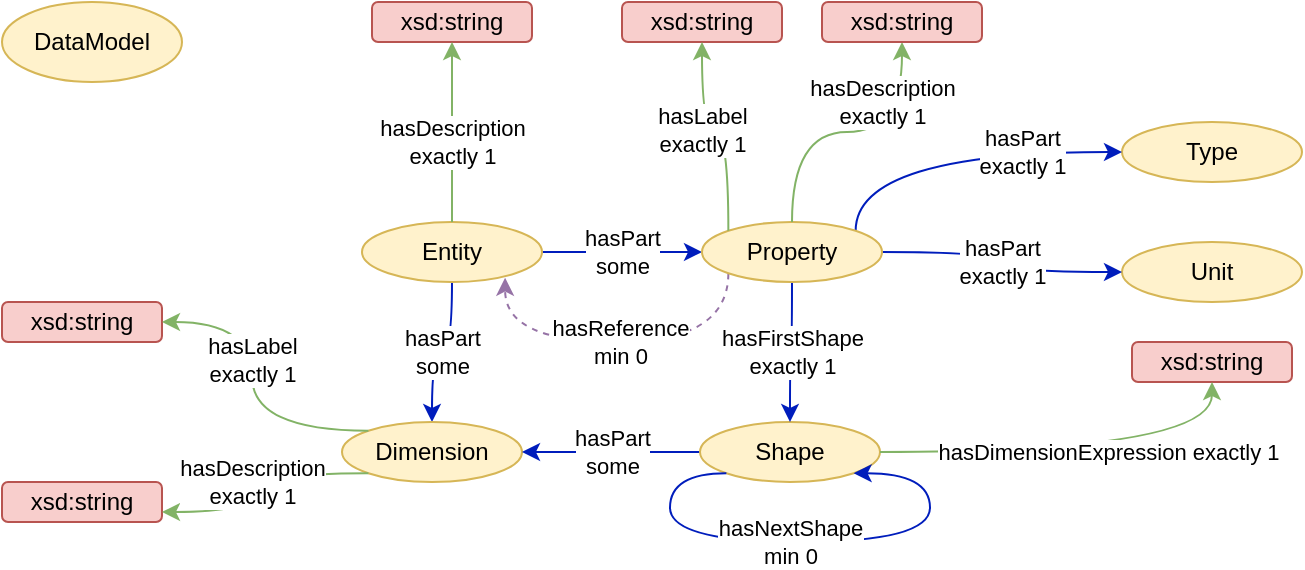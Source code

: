 <mxfile version="16.5.1" type="device" pages="3"><diagram id="-hDhfcImVHKqxG21yRzE" name="entity"><mxGraphModel dx="574" dy="483" grid="1" gridSize="10" guides="1" tooltips="1" connect="1" arrows="1" fold="1" page="1" pageScale="1" pageWidth="827" pageHeight="1169" math="0" shadow="0"><root><mxCell id="0"/><mxCell id="1" parent="0"/><mxCell id="kyyDzyuf3aKDzkjPFcG6-20" value="hasPart&lt;br&gt;some" style="edgeStyle=orthogonalEdgeStyle;curved=1;rounded=0;orthogonalLoop=1;jettySize=auto;html=1;endArrow=classic;endFill=1;strokeColor=#001DBC;" edge="1" parent="1" source="kyyDzyuf3aKDzkjPFcG6-1" target="kyyDzyuf3aKDzkjPFcG6-15"><mxGeometry relative="1" as="geometry"/></mxCell><mxCell id="kyyDzyuf3aKDzkjPFcG6-33" value="hasPart&lt;br&gt;some" style="edgeStyle=orthogonalEdgeStyle;curved=1;rounded=0;orthogonalLoop=1;jettySize=auto;html=1;entryX=0.5;entryY=0;entryDx=0;entryDy=0;endArrow=classic;endFill=1;strokeColor=#001DBC;exitX=0.5;exitY=1;exitDx=0;exitDy=0;" edge="1" parent="1" source="kyyDzyuf3aKDzkjPFcG6-1" target="kyyDzyuf3aKDzkjPFcG6-6"><mxGeometry relative="1" as="geometry"/></mxCell><mxCell id="kyyDzyuf3aKDzkjPFcG6-1" value="Entity" style="ellipse;whiteSpace=wrap;html=1;fillColor=#fff2cc;strokeColor=#d6b656;" vertex="1" parent="1"><mxGeometry x="260" y="190" width="90" height="30" as="geometry"/></mxCell><mxCell id="kyyDzyuf3aKDzkjPFcG6-2" value="Unit" style="ellipse;whiteSpace=wrap;html=1;fillColor=#fff2cc;strokeColor=#d6b656;" vertex="1" parent="1"><mxGeometry x="640" y="200" width="90" height="30" as="geometry"/></mxCell><mxCell id="kyyDzyuf3aKDzkjPFcG6-3" value="DataModel" style="ellipse;whiteSpace=wrap;html=1;fillColor=#fff2cc;strokeColor=#d6b656;" vertex="1" parent="1"><mxGeometry x="80" y="80" width="90" height="40" as="geometry"/></mxCell><mxCell id="kyyDzyuf3aKDzkjPFcG6-6" value="Dimension" style="ellipse;whiteSpace=wrap;html=1;fillColor=#fff2cc;strokeColor=#d6b656;" vertex="1" parent="1"><mxGeometry x="250" y="290" width="90" height="30" as="geometry"/></mxCell><mxCell id="kyyDzyuf3aKDzkjPFcG6-34" value="hasPart&lt;br&gt;some" style="edgeStyle=orthogonalEdgeStyle;curved=1;rounded=0;orthogonalLoop=1;jettySize=auto;html=1;endArrow=classic;endFill=1;strokeColor=#001DBC;" edge="1" parent="1" source="kyyDzyuf3aKDzkjPFcG6-13" target="kyyDzyuf3aKDzkjPFcG6-6"><mxGeometry relative="1" as="geometry"/></mxCell><mxCell id="kyyDzyuf3aKDzkjPFcG6-13" value="Shape" style="ellipse;whiteSpace=wrap;html=1;fillColor=#fff2cc;strokeColor=#d6b656;" vertex="1" parent="1"><mxGeometry x="429" y="290" width="90" height="30" as="geometry"/></mxCell><mxCell id="kyyDzyuf3aKDzkjPFcG6-14" value="Type" style="ellipse;whiteSpace=wrap;html=1;fillColor=#fff2cc;strokeColor=#d6b656;" vertex="1" parent="1"><mxGeometry x="640" y="140" width="90" height="30" as="geometry"/></mxCell><mxCell id="kyyDzyuf3aKDzkjPFcG6-22" value="hasPart&lt;br&gt;exactly 1" style="edgeStyle=orthogonalEdgeStyle;curved=1;rounded=0;orthogonalLoop=1;jettySize=auto;html=1;endArrow=classic;endFill=1;strokeColor=#001DBC;exitX=1;exitY=0;exitDx=0;exitDy=0;entryX=0;entryY=0.5;entryDx=0;entryDy=0;" edge="1" parent="1" source="kyyDzyuf3aKDzkjPFcG6-15" target="kyyDzyuf3aKDzkjPFcG6-14"><mxGeometry x="0.42" relative="1" as="geometry"><Array as="points"><mxPoint x="507" y="155"/></Array><mxPoint as="offset"/></mxGeometry></mxCell><mxCell id="kyyDzyuf3aKDzkjPFcG6-23" value="hasPart&lt;br&gt;exactly 1" style="edgeStyle=orthogonalEdgeStyle;curved=1;rounded=0;orthogonalLoop=1;jettySize=auto;html=1;endArrow=classic;endFill=1;strokeColor=#001DBC;" edge="1" parent="1" source="kyyDzyuf3aKDzkjPFcG6-15" target="kyyDzyuf3aKDzkjPFcG6-2"><mxGeometry relative="1" as="geometry"/></mxCell><mxCell id="kyyDzyuf3aKDzkjPFcG6-24" value="hasFirstShape&lt;br&gt;exactly 1" style="edgeStyle=orthogonalEdgeStyle;curved=1;rounded=0;orthogonalLoop=1;jettySize=auto;html=1;endArrow=classic;endFill=1;strokeColor=#001DBC;exitX=0.5;exitY=1;exitDx=0;exitDy=0;" edge="1" parent="1" source="kyyDzyuf3aKDzkjPFcG6-15" target="kyyDzyuf3aKDzkjPFcG6-13"><mxGeometry relative="1" as="geometry"/></mxCell><mxCell id="qKMKpwvHGwN8UTaqHnNl-2" value="hasReference&lt;br&gt;min 0" style="edgeStyle=orthogonalEdgeStyle;curved=1;rounded=0;orthogonalLoop=1;jettySize=auto;html=1;exitX=0;exitY=1;exitDx=0;exitDy=0;entryX=0.795;entryY=0.928;entryDx=0;entryDy=0;entryPerimeter=0;endArrow=classic;endFill=1;strokeColor=#9673a6;fillColor=#e1d5e7;dashed=1;" edge="1" parent="1" source="kyyDzyuf3aKDzkjPFcG6-15" target="kyyDzyuf3aKDzkjPFcG6-1"><mxGeometry relative="1" as="geometry"><Array as="points"><mxPoint x="443" y="250"/><mxPoint x="332" y="250"/></Array></mxGeometry></mxCell><mxCell id="kyyDzyuf3aKDzkjPFcG6-15" value="Property" style="ellipse;whiteSpace=wrap;html=1;fillColor=#fff2cc;strokeColor=#d6b656;" vertex="1" parent="1"><mxGeometry x="430" y="190" width="90" height="30" as="geometry"/></mxCell><mxCell id="kyyDzyuf3aKDzkjPFcG6-17" value="xsd:string" style="rounded=1;whiteSpace=wrap;html=1;fillColor=#f8cecc;strokeColor=#b85450;" vertex="1" parent="1"><mxGeometry x="645" y="250" width="80" height="20" as="geometry"/></mxCell><mxCell id="kyyDzyuf3aKDzkjPFcG6-26" value="hasDescription&lt;br&gt;exactly 1" style="edgeStyle=orthogonalEdgeStyle;curved=1;rounded=0;orthogonalLoop=1;jettySize=auto;html=1;endArrow=classic;endFill=1;strokeColor=#82b366;exitX=0.5;exitY=0;exitDx=0;exitDy=0;fillColor=#d5e8d4;" edge="1" parent="1" source="kyyDzyuf3aKDzkjPFcG6-15" target="kyyDzyuf3aKDzkjPFcG6-37"><mxGeometry x="0.586" y="10" relative="1" as="geometry"><mxPoint x="453.18" y="234.142" as="sourcePoint"/><mxPoint x="255" y="400" as="targetPoint"/><mxPoint as="offset"/></mxGeometry></mxCell><mxCell id="kyyDzyuf3aKDzkjPFcG6-31" value="hasDimensionExpression exactly 1" style="edgeStyle=orthogonalEdgeStyle;curved=1;rounded=0;orthogonalLoop=1;jettySize=auto;html=1;endArrow=classic;endFill=1;strokeColor=#82b366;exitX=1;exitY=0.5;exitDx=0;exitDy=0;fillColor=#d5e8d4;entryX=0.5;entryY=1;entryDx=0;entryDy=0;" edge="1" parent="1" source="kyyDzyuf3aKDzkjPFcG6-13" target="kyyDzyuf3aKDzkjPFcG6-17"><mxGeometry x="0.133" relative="1" as="geometry"><mxPoint x="435" y="240" as="sourcePoint"/><mxPoint x="362.5" y="400" as="targetPoint"/><mxPoint as="offset"/></mxGeometry></mxCell><mxCell id="kyyDzyuf3aKDzkjPFcG6-32" value="hasNextShape&lt;br&gt;min 0" style="edgeStyle=orthogonalEdgeStyle;curved=1;rounded=0;orthogonalLoop=1;jettySize=auto;html=1;endArrow=classic;endFill=1;strokeColor=#001DBC;exitX=0;exitY=1;exitDx=0;exitDy=0;entryX=1;entryY=1;entryDx=0;entryDy=0;" edge="1" parent="1" source="kyyDzyuf3aKDzkjPFcG6-13" target="kyyDzyuf3aKDzkjPFcG6-13"><mxGeometry x="-0.075" relative="1" as="geometry"><mxPoint x="564" y="280" as="targetPoint"/><Array as="points"><mxPoint x="414" y="316"/><mxPoint x="414" y="350"/><mxPoint x="544" y="350"/><mxPoint x="544" y="316"/></Array><mxPoint as="offset"/></mxGeometry></mxCell><mxCell id="kyyDzyuf3aKDzkjPFcG6-36" value="xsd:string" style="rounded=1;whiteSpace=wrap;html=1;fillColor=#f8cecc;strokeColor=#b85450;" vertex="1" parent="1"><mxGeometry x="390" y="80" width="80" height="20" as="geometry"/></mxCell><mxCell id="kyyDzyuf3aKDzkjPFcG6-37" value="xsd:string" style="rounded=1;whiteSpace=wrap;html=1;fillColor=#f8cecc;strokeColor=#b85450;" vertex="1" parent="1"><mxGeometry x="490" y="80" width="80" height="20" as="geometry"/></mxCell><mxCell id="kyyDzyuf3aKDzkjPFcG6-38" value="hasLabel&lt;br&gt;exactly 1" style="edgeStyle=orthogonalEdgeStyle;curved=1;rounded=0;orthogonalLoop=1;jettySize=auto;html=1;endArrow=classic;endFill=1;strokeColor=#82b366;exitX=0;exitY=0;exitDx=0;exitDy=0;fillColor=#d5e8d4;entryX=0.5;entryY=1;entryDx=0;entryDy=0;" edge="1" parent="1" source="kyyDzyuf3aKDzkjPFcG6-15" target="kyyDzyuf3aKDzkjPFcG6-36"><mxGeometry x="0.192" relative="1" as="geometry"><mxPoint x="485" y="200" as="sourcePoint"/><mxPoint x="540" y="110" as="targetPoint"/><mxPoint as="offset"/></mxGeometry></mxCell><mxCell id="kyyDzyuf3aKDzkjPFcG6-40" value="xsd:string" style="rounded=1;whiteSpace=wrap;html=1;fillColor=#f8cecc;strokeColor=#b85450;" vertex="1" parent="1"><mxGeometry x="265" y="80" width="80" height="20" as="geometry"/></mxCell><mxCell id="kyyDzyuf3aKDzkjPFcG6-42" value="hasDescription&lt;br&gt;exactly 1" style="edgeStyle=orthogonalEdgeStyle;curved=1;rounded=0;orthogonalLoop=1;jettySize=auto;html=1;endArrow=classic;endFill=1;strokeColor=#82b366;exitX=0.5;exitY=0;exitDx=0;exitDy=0;fillColor=#d5e8d4;" edge="1" parent="1" source="kyyDzyuf3aKDzkjPFcG6-1" target="kyyDzyuf3aKDzkjPFcG6-40"><mxGeometry x="-0.111" relative="1" as="geometry"><mxPoint x="453.18" y="205.858" as="sourcePoint"/><mxPoint x="440" y="120" as="targetPoint"/><mxPoint as="offset"/></mxGeometry></mxCell><mxCell id="kyyDzyuf3aKDzkjPFcG6-45" value="xsd:string" style="rounded=1;whiteSpace=wrap;html=1;fillColor=#f8cecc;strokeColor=#b85450;" vertex="1" parent="1"><mxGeometry x="80" y="320" width="80" height="20" as="geometry"/></mxCell><mxCell id="kyyDzyuf3aKDzkjPFcG6-46" value="hasDescription&lt;br&gt;exactly 1" style="edgeStyle=orthogonalEdgeStyle;curved=1;rounded=0;orthogonalLoop=1;jettySize=auto;html=1;endArrow=classic;endFill=1;strokeColor=#82b366;exitX=0;exitY=1;exitDx=0;exitDy=0;fillColor=#d5e8d4;entryX=1;entryY=0.75;entryDx=0;entryDy=0;" edge="1" parent="1" target="kyyDzyuf3aKDzkjPFcG6-45" source="kyyDzyuf3aKDzkjPFcG6-6"><mxGeometry x="0.018" relative="1" as="geometry"><mxPoint x="165" y="310" as="sourcePoint"/><mxPoint x="300" y="240" as="targetPoint"/><mxPoint as="offset"/></mxGeometry></mxCell><mxCell id="kyyDzyuf3aKDzkjPFcG6-47" value="xsd:string" style="rounded=1;whiteSpace=wrap;html=1;fillColor=#f8cecc;strokeColor=#b85450;" vertex="1" parent="1"><mxGeometry x="80" y="230" width="80" height="20" as="geometry"/></mxCell><mxCell id="kyyDzyuf3aKDzkjPFcG6-48" value="hasLabel&lt;br&gt;exactly 1" style="edgeStyle=orthogonalEdgeStyle;curved=1;rounded=0;orthogonalLoop=1;jettySize=auto;html=1;endArrow=classic;endFill=1;strokeColor=#82b366;exitX=0;exitY=0;exitDx=0;exitDy=0;fillColor=#d5e8d4;entryX=1;entryY=0.5;entryDx=0;entryDy=0;" edge="1" parent="1" target="kyyDzyuf3aKDzkjPFcG6-47" source="kyyDzyuf3aKDzkjPFcG6-6"><mxGeometry x="0.187" relative="1" as="geometry"><mxPoint x="173.18" y="435.858" as="sourcePoint"/><mxPoint x="270" y="350" as="targetPoint"/><mxPoint as="offset"/></mxGeometry></mxCell></root></mxGraphModel></diagram><diagram id="Owh5zqIH9cZLLeQv7wqF" name="instance"><mxGraphModel dx="689" dy="579" grid="1" gridSize="10" guides="1" tooltips="1" connect="1" arrows="1" fold="1" page="1" pageScale="1" pageWidth="827" pageHeight="1169" math="0" shadow="0"><root><mxCell id="YWWqiPt07kXDYo0gPpvx-0"/><mxCell id="YWWqiPt07kXDYo0gPpvx-1" parent="YWWqiPt07kXDYo0gPpvx-0"/><mxCell id="RaRV6vShI7AvqHQiCE07-3" style="edgeStyle=orthogonalEdgeStyle;curved=1;rounded=0;orthogonalLoop=1;jettySize=auto;html=1;entryX=0.36;entryY=1.018;entryDx=0;entryDy=0;endArrow=block;endFill=0;strokeColor=#000000;entryPerimeter=0;exitX=0.5;exitY=0;exitDx=0;exitDy=0;" edge="1" parent="YWWqiPt07kXDYo0gPpvx-1" source="RaRV6vShI7AvqHQiCE07-0" target="RaRV6vShI7AvqHQiCE07-2"><mxGeometry relative="1" as="geometry"><Array as="points"><mxPoint x="355" y="125"/><mxPoint x="422" y="125"/></Array></mxGeometry></mxCell><mxCell id="RaRV6vShI7AvqHQiCE07-0" value="Entity" style="ellipse;whiteSpace=wrap;html=1;fillColor=#fff2cc;strokeColor=#d6b656;" vertex="1" parent="YWWqiPt07kXDYo0gPpvx-1"><mxGeometry x="310" y="135" width="90" height="30" as="geometry"/></mxCell><mxCell id="oZwka3rpkyqoV_A-kB0j-4" value="hasFirstDimension&lt;br&gt;exactly 1" style="edgeStyle=orthogonalEdgeStyle;curved=1;rounded=0;orthogonalLoop=1;jettySize=auto;html=1;entryX=0;entryY=0.5;entryDx=0;entryDy=0;endArrow=classic;endFill=1;strokeColor=#001DBC;exitX=1;exitY=0.5;exitDx=0;exitDy=0;" edge="1" parent="YWWqiPt07kXDYo0gPpvx-1" source="RaRV6vShI7AvqHQiCE07-1" target="oZwka3rpkyqoV_A-kB0j-0"><mxGeometry relative="1" as="geometry"><Array as="points"><mxPoint x="540" y="205"/><mxPoint x="540" y="205"/></Array></mxGeometry></mxCell><mxCell id="oZwka3rpkyqoV_A-kB0j-5" value="instanceOf" style="edgeStyle=orthogonalEdgeStyle;curved=1;rounded=0;orthogonalLoop=1;jettySize=auto;html=1;entryX=1;entryY=1;entryDx=0;entryDy=0;endArrow=classic;endFill=1;strokeColor=#000000;exitX=0;exitY=0;exitDx=0;exitDy=0;" edge="1" parent="YWWqiPt07kXDYo0gPpvx-1" source="RaRV6vShI7AvqHQiCE07-1" target="RaRV6vShI7AvqHQiCE07-0"><mxGeometry x="0.346" relative="1" as="geometry"><Array as="points"><mxPoint x="403" y="190"/><mxPoint x="387" y="190"/></Array><mxPoint as="offset"/></mxGeometry></mxCell><mxCell id="RaRV6vShI7AvqHQiCE07-1" value="Instance" style="ellipse;whiteSpace=wrap;html=1;fillColor=#fff2cc;strokeColor=#d6b656;" vertex="1" parent="YWWqiPt07kXDYo0gPpvx-1"><mxGeometry x="390" y="190" width="90" height="30" as="geometry"/></mxCell><mxCell id="RaRV6vShI7AvqHQiCE07-2" value="DataModel" style="ellipse;whiteSpace=wrap;html=1;fillColor=#fff2cc;strokeColor=#d6b656;" vertex="1" parent="YWWqiPt07kXDYo0gPpvx-1"><mxGeometry x="390" y="75" width="90" height="30" as="geometry"/></mxCell><mxCell id="RaRV6vShI7AvqHQiCE07-5" style="edgeStyle=orthogonalEdgeStyle;curved=1;rounded=0;orthogonalLoop=1;jettySize=auto;html=1;endArrow=block;endFill=0;strokeColor=#000000;exitX=0.5;exitY=0;exitDx=0;exitDy=0;entryX=0.5;entryY=1;entryDx=0;entryDy=0;" edge="1" parent="YWWqiPt07kXDYo0gPpvx-1" source="RaRV6vShI7AvqHQiCE07-1" target="RaRV6vShI7AvqHQiCE07-2"><mxGeometry relative="1" as="geometry"><mxPoint x="315" y="200" as="sourcePoint"/><mxPoint x="369" y="130" as="targetPoint"/></mxGeometry></mxCell><mxCell id="oZwka3rpkyqoV_A-kB0j-0" value="DimensionValue" style="ellipse;whiteSpace=wrap;html=1;fillColor=#fff2cc;strokeColor=#d6b656;" vertex="1" parent="YWWqiPt07kXDYo0gPpvx-1"><mxGeometry x="596" y="190" width="110" height="30" as="geometry"/></mxCell><mxCell id="oZwka3rpkyqoV_A-kB0j-1" value="xsd:integer" style="rounded=1;whiteSpace=wrap;html=1;fillColor=#f8cecc;strokeColor=#b85450;" vertex="1" parent="YWWqiPt07kXDYo0gPpvx-1"><mxGeometry x="660" y="110" width="80" height="20" as="geometry"/></mxCell><mxCell id="oZwka3rpkyqoV_A-kB0j-2" value="hasDimensionValue&lt;br&gt;exactly 1" style="edgeStyle=orthogonalEdgeStyle;curved=1;rounded=0;orthogonalLoop=1;jettySize=auto;html=1;endArrow=classic;endFill=1;strokeColor=#82b366;exitX=1;exitY=0;exitDx=0;exitDy=0;fillColor=#d5e8d4;entryX=0.5;entryY=1;entryDx=0;entryDy=0;" edge="1" parent="YWWqiPt07kXDYo0gPpvx-1" source="oZwka3rpkyqoV_A-kB0j-0" target="oZwka3rpkyqoV_A-kB0j-1"><mxGeometry x="0.133" relative="1" as="geometry"><mxPoint x="611" y="140" as="sourcePoint"/><mxPoint x="538.5" y="300" as="targetPoint"/><mxPoint as="offset"/></mxGeometry></mxCell><mxCell id="oZwka3rpkyqoV_A-kB0j-3" value="hasNextShape&lt;br&gt;min 0" style="edgeStyle=orthogonalEdgeStyle;curved=1;rounded=0;orthogonalLoop=1;jettySize=auto;html=1;endArrow=classic;endFill=1;strokeColor=#001DBC;exitX=0;exitY=1;exitDx=0;exitDy=0;entryX=1;entryY=1;entryDx=0;entryDy=0;" edge="1" parent="YWWqiPt07kXDYo0gPpvx-1" source="oZwka3rpkyqoV_A-kB0j-0" target="oZwka3rpkyqoV_A-kB0j-0"><mxGeometry y="-10" relative="1" as="geometry"><mxPoint x="740" y="180" as="targetPoint"/><Array as="points"><mxPoint x="612" y="250"/><mxPoint x="690" y="250"/></Array><mxPoint as="offset"/></mxGeometry></mxCell><mxCell id="oZwka3rpkyqoV_A-kB0j-6" style="edgeStyle=orthogonalEdgeStyle;curved=1;rounded=0;orthogonalLoop=1;jettySize=auto;html=1;entryX=0.633;entryY=1.018;entryDx=0;entryDy=0;endArrow=block;endFill=0;strokeColor=#000000;entryPerimeter=0;exitX=0.5;exitY=0;exitDx=0;exitDy=0;" edge="1" parent="YWWqiPt07kXDYo0gPpvx-1" source="oZwka3rpkyqoV_A-kB0j-0" target="RaRV6vShI7AvqHQiCE07-2"><mxGeometry relative="1" as="geometry"><mxPoint x="315" y="200" as="sourcePoint"/><mxPoint x="428.61" y="120" as="targetPoint"/></mxGeometry></mxCell><mxCell id="oZwka3rpkyqoV_A-kB0j-7" value="PropertyValue" style="ellipse;whiteSpace=wrap;html=1;fillColor=#fff2cc;strokeColor=#d6b656;" vertex="1" parent="YWWqiPt07kXDYo0gPpvx-1"><mxGeometry x="160" y="190" width="110" height="30" as="geometry"/></mxCell><mxCell id="oZwka3rpkyqoV_A-kB0j-8" value="rdf:PlainLiteral" style="rounded=1;whiteSpace=wrap;html=1;fillColor=#f8cecc;strokeColor=#b85450;" vertex="1" parent="YWWqiPt07kXDYo0gPpvx-1"><mxGeometry x="130" y="110" width="80" height="20" as="geometry"/></mxCell><mxCell id="oZwka3rpkyqoV_A-kB0j-9" value="hasValue&lt;br&gt;exactly 1" style="edgeStyle=orthogonalEdgeStyle;curved=1;rounded=0;orthogonalLoop=1;jettySize=auto;html=1;endArrow=classic;endFill=1;strokeColor=#82b366;exitX=0;exitY=0;exitDx=0;exitDy=0;fillColor=#d5e8d4;entryX=0.5;entryY=1;entryDx=0;entryDy=0;" edge="1" parent="YWWqiPt07kXDYo0gPpvx-1" source="oZwka3rpkyqoV_A-kB0j-7" target="oZwka3rpkyqoV_A-kB0j-8"><mxGeometry x="0.133" relative="1" as="geometry"><mxPoint x="110.386" y="140.0" as="sourcePoint"/><mxPoint x="-41.5" y="245.47" as="targetPoint"/><mxPoint as="offset"/></mxGeometry></mxCell><mxCell id="oZwka3rpkyqoV_A-kB0j-10" value="hasNextValue&lt;br&gt;min 0" style="edgeStyle=orthogonalEdgeStyle;curved=1;rounded=0;orthogonalLoop=1;jettySize=auto;html=1;endArrow=classic;endFill=1;strokeColor=#001DBC;exitX=0;exitY=1;exitDx=0;exitDy=0;entryX=1;entryY=1;entryDx=0;entryDy=0;" edge="1" parent="YWWqiPt07kXDYo0gPpvx-1" source="oZwka3rpkyqoV_A-kB0j-7" target="oZwka3rpkyqoV_A-kB0j-7"><mxGeometry y="-10" relative="1" as="geometry"><mxPoint x="304" y="180" as="targetPoint"/><Array as="points"><mxPoint x="176" y="250"/><mxPoint x="254" y="250"/></Array><mxPoint as="offset"/></mxGeometry></mxCell><mxCell id="oZwka3rpkyqoV_A-kB0j-11" style="edgeStyle=orthogonalEdgeStyle;curved=1;rounded=0;orthogonalLoop=1;jettySize=auto;html=1;entryX=0;entryY=0.5;entryDx=0;entryDy=0;endArrow=block;endFill=0;strokeColor=#000000;exitX=0.5;exitY=0;exitDx=0;exitDy=0;" edge="1" parent="YWWqiPt07kXDYo0gPpvx-1" source="oZwka3rpkyqoV_A-kB0j-7" target="RaRV6vShI7AvqHQiCE07-2"><mxGeometry relative="1" as="geometry"><mxPoint x="300" y="150" as="sourcePoint"/><mxPoint x="432.4" y="120.54" as="targetPoint"/></mxGeometry></mxCell><mxCell id="oZwka3rpkyqoV_A-kB0j-12" value="hasFirstProperty&lt;br&gt;exactly 1" style="edgeStyle=orthogonalEdgeStyle;curved=1;rounded=0;orthogonalLoop=1;jettySize=auto;html=1;entryX=1;entryY=0.5;entryDx=0;entryDy=0;endArrow=classic;endFill=1;strokeColor=#001DBC;exitX=0;exitY=0.5;exitDx=0;exitDy=0;" edge="1" parent="YWWqiPt07kXDYo0gPpvx-1" source="RaRV6vShI7AvqHQiCE07-1" target="oZwka3rpkyqoV_A-kB0j-7"><mxGeometry relative="1" as="geometry"><mxPoint x="490" y="215" as="sourcePoint"/><mxPoint x="606" y="215" as="targetPoint"/><Array as="points"><mxPoint x="330" y="205"/><mxPoint x="330" y="205"/></Array></mxGeometry></mxCell></root></mxGraphModel></diagram><diagram id="r7ED8zkAbyIH1gS1d2Ay" name="metadata"><mxGraphModel dx="574" dy="483" grid="1" gridSize="10" guides="1" tooltips="1" connect="1" arrows="1" fold="1" page="1" pageScale="1" pageWidth="827" pageHeight="1169" math="0" shadow="0"><root><mxCell id="iHLAJpEzI5mnzcqQCnLa-0"/><mxCell id="iHLAJpEzI5mnzcqQCnLa-1" parent="iHLAJpEzI5mnzcqQCnLa-0"/><mxCell id="ekt-16Eb3SaJ2-mREF3X-0" style="edgeStyle=orthogonalEdgeStyle;curved=1;rounded=0;orthogonalLoop=1;jettySize=auto;html=1;entryX=0;entryY=1;entryDx=0;entryDy=0;endArrow=block;endFill=0;strokeColor=#000000;exitX=1;exitY=0;exitDx=0;exitDy=0;" edge="1" parent="iHLAJpEzI5mnzcqQCnLa-1" source="ekt-16Eb3SaJ2-mREF3X-1" target="ekt-16Eb3SaJ2-mREF3X-7"><mxGeometry relative="1" as="geometry"><mxPoint x="262.4" y="160.57" as="targetPoint"/></mxGeometry></mxCell><mxCell id="ekt-16Eb3SaJ2-mREF3X-1" value="Entity" style="ellipse;whiteSpace=wrap;html=1;fillColor=#fff2cc;strokeColor=#d6b656;" vertex="1" parent="iHLAJpEzI5mnzcqQCnLa-1"><mxGeometry x="300" y="250" width="90" height="30" as="geometry"/></mxCell><mxCell id="ekt-16Eb3SaJ2-mREF3X-2" value="instanceOf" style="edgeStyle=orthogonalEdgeStyle;curved=1;rounded=0;orthogonalLoop=1;jettySize=auto;html=1;endArrow=classic;endFill=1;strokeColor=#000000;exitX=0;exitY=0.5;exitDx=0;exitDy=0;entryX=0.5;entryY=0;entryDx=0;entryDy=0;" edge="1" parent="iHLAJpEzI5mnzcqQCnLa-1" source="ekt-16Eb3SaJ2-mREF3X-3" target="ekt-16Eb3SaJ2-mREF3X-1"><mxGeometry x="0.467" relative="1" as="geometry"><mxPoint as="offset"/><mxPoint x="243.18" y="249.423" as="sourcePoint"/><mxPoint x="190" y="150" as="targetPoint"/></mxGeometry></mxCell><mxCell id="ekt-16Eb3SaJ2-mREF3X-3" value="Instance" style="ellipse;whiteSpace=wrap;html=1;fillColor=#fff2cc;strokeColor=#d6b656;" vertex="1" parent="iHLAJpEzI5mnzcqQCnLa-1"><mxGeometry x="390" y="130" width="90" height="30" as="geometry"/></mxCell><mxCell id="ekt-16Eb3SaJ2-mREF3X-4" value="DataModel" style="ellipse;whiteSpace=wrap;html=1;fillColor=#fff2cc;strokeColor=#d6b656;" vertex="1" parent="iHLAJpEzI5mnzcqQCnLa-1"><mxGeometry x="390" y="70" width="90" height="30" as="geometry"/></mxCell><mxCell id="ekt-16Eb3SaJ2-mREF3X-5" style="edgeStyle=orthogonalEdgeStyle;curved=1;rounded=0;orthogonalLoop=1;jettySize=auto;html=1;endArrow=block;endFill=0;strokeColor=#000000;exitX=0.5;exitY=0;exitDx=0;exitDy=0;entryX=0.5;entryY=1;entryDx=0;entryDy=0;" edge="1" parent="iHLAJpEzI5mnzcqQCnLa-1" source="ekt-16Eb3SaJ2-mREF3X-3" target="ekt-16Eb3SaJ2-mREF3X-4"><mxGeometry relative="1" as="geometry"><mxPoint x="315" y="200" as="sourcePoint"/><mxPoint x="369" y="130" as="targetPoint"/></mxGeometry></mxCell><mxCell id="ekt-16Eb3SaJ2-mREF3X-7" value="MetaData" style="ellipse;whiteSpace=wrap;html=1;fillColor=#fff2cc;strokeColor=#d6b656;" vertex="1" parent="iHLAJpEzI5mnzcqQCnLa-1"><mxGeometry x="390" y="190.03" width="90" height="30" as="geometry"/></mxCell><mxCell id="ekt-16Eb3SaJ2-mREF3X-8" style="edgeStyle=orthogonalEdgeStyle;curved=1;rounded=0;orthogonalLoop=1;jettySize=auto;html=1;endArrow=block;endFill=0;strokeColor=#000000;exitX=0.5;exitY=0;exitDx=0;exitDy=0;entryX=0.5;entryY=1;entryDx=0;entryDy=0;" edge="1" parent="iHLAJpEzI5mnzcqQCnLa-1" source="ekt-16Eb3SaJ2-mREF3X-7"><mxGeometry relative="1" as="geometry"><mxPoint x="315" y="255" as="sourcePoint"/><mxPoint x="435" y="160" as="targetPoint"/></mxGeometry></mxCell><mxCell id="ekt-16Eb3SaJ2-mREF3X-12" style="edgeStyle=orthogonalEdgeStyle;curved=1;rounded=0;orthogonalLoop=1;jettySize=auto;html=1;endArrow=block;endFill=0;strokeColor=#000000;" edge="1" parent="iHLAJpEzI5mnzcqQCnLa-1" source="ekt-16Eb3SaJ2-mREF3X-10" target="ekt-16Eb3SaJ2-mREF3X-7"><mxGeometry relative="1" as="geometry"/></mxCell><mxCell id="ekt-16Eb3SaJ2-mREF3X-10" value="EntitySchema" style="ellipse;whiteSpace=wrap;html=1;fillColor=#fff2cc;strokeColor=#d6b656;" vertex="1" parent="iHLAJpEzI5mnzcqQCnLa-1"><mxGeometry x="390" y="290" width="90" height="30" as="geometry"/></mxCell><mxCell id="ekt-16Eb3SaJ2-mREF3X-13" style="edgeStyle=orthogonalEdgeStyle;curved=1;rounded=0;orthogonalLoop=1;jettySize=auto;html=1;entryX=1;entryY=1;entryDx=0;entryDy=0;endArrow=block;endFill=0;strokeColor=#000000;" edge="1" parent="iHLAJpEzI5mnzcqQCnLa-1" source="ekt-16Eb3SaJ2-mREF3X-11" target="ekt-16Eb3SaJ2-mREF3X-7"><mxGeometry relative="1" as="geometry"><Array as="points"><mxPoint x="580" y="250"/><mxPoint x="467" y="250"/></Array></mxGeometry></mxCell><mxCell id="ekt-16Eb3SaJ2-mREF3X-11" value="BasicMetadataSchema" style="ellipse;whiteSpace=wrap;html=1;fillColor=#fff2cc;strokeColor=#d6b656;" vertex="1" parent="iHLAJpEzI5mnzcqQCnLa-1"><mxGeometry x="490" y="330" width="150" height="30" as="geometry"/></mxCell><mxCell id="ekt-16Eb3SaJ2-mREF3X-14" value="instanceOf" style="edgeStyle=orthogonalEdgeStyle;curved=1;rounded=0;orthogonalLoop=1;jettySize=auto;html=1;endArrow=classic;endFill=1;strokeColor=#000000;exitX=0.5;exitY=1;exitDx=0;exitDy=0;entryX=0;entryY=0.5;entryDx=0;entryDy=0;" edge="1" parent="iHLAJpEzI5mnzcqQCnLa-1" source="ekt-16Eb3SaJ2-mREF3X-1" target="ekt-16Eb3SaJ2-mREF3X-10"><mxGeometry x="-0.428" relative="1" as="geometry"><mxPoint as="offset"/><mxPoint x="400" y="155" as="sourcePoint"/><mxPoint x="390" y="330" as="targetPoint"/><Array as="points"><mxPoint x="345" y="305"/></Array></mxGeometry></mxCell><mxCell id="ekt-16Eb3SaJ2-mREF3X-15" value="instanceOf" style="edgeStyle=orthogonalEdgeStyle;curved=1;rounded=0;orthogonalLoop=1;jettySize=auto;html=1;endArrow=classic;endFill=1;strokeColor=#000000;exitX=0.5;exitY=1;exitDx=0;exitDy=0;entryX=0;entryY=0.5;entryDx=0;entryDy=0;" edge="1" parent="iHLAJpEzI5mnzcqQCnLa-1" source="ekt-16Eb3SaJ2-mREF3X-10" target="ekt-16Eb3SaJ2-mREF3X-11"><mxGeometry x="-0.5" y="5" relative="1" as="geometry"><mxPoint as="offset"/><mxPoint x="355" y="290" as="sourcePoint"/><mxPoint x="400" y="315" as="targetPoint"/><Array as="points"><mxPoint x="435" y="345"/></Array></mxGeometry></mxCell></root></mxGraphModel></diagram></mxfile>